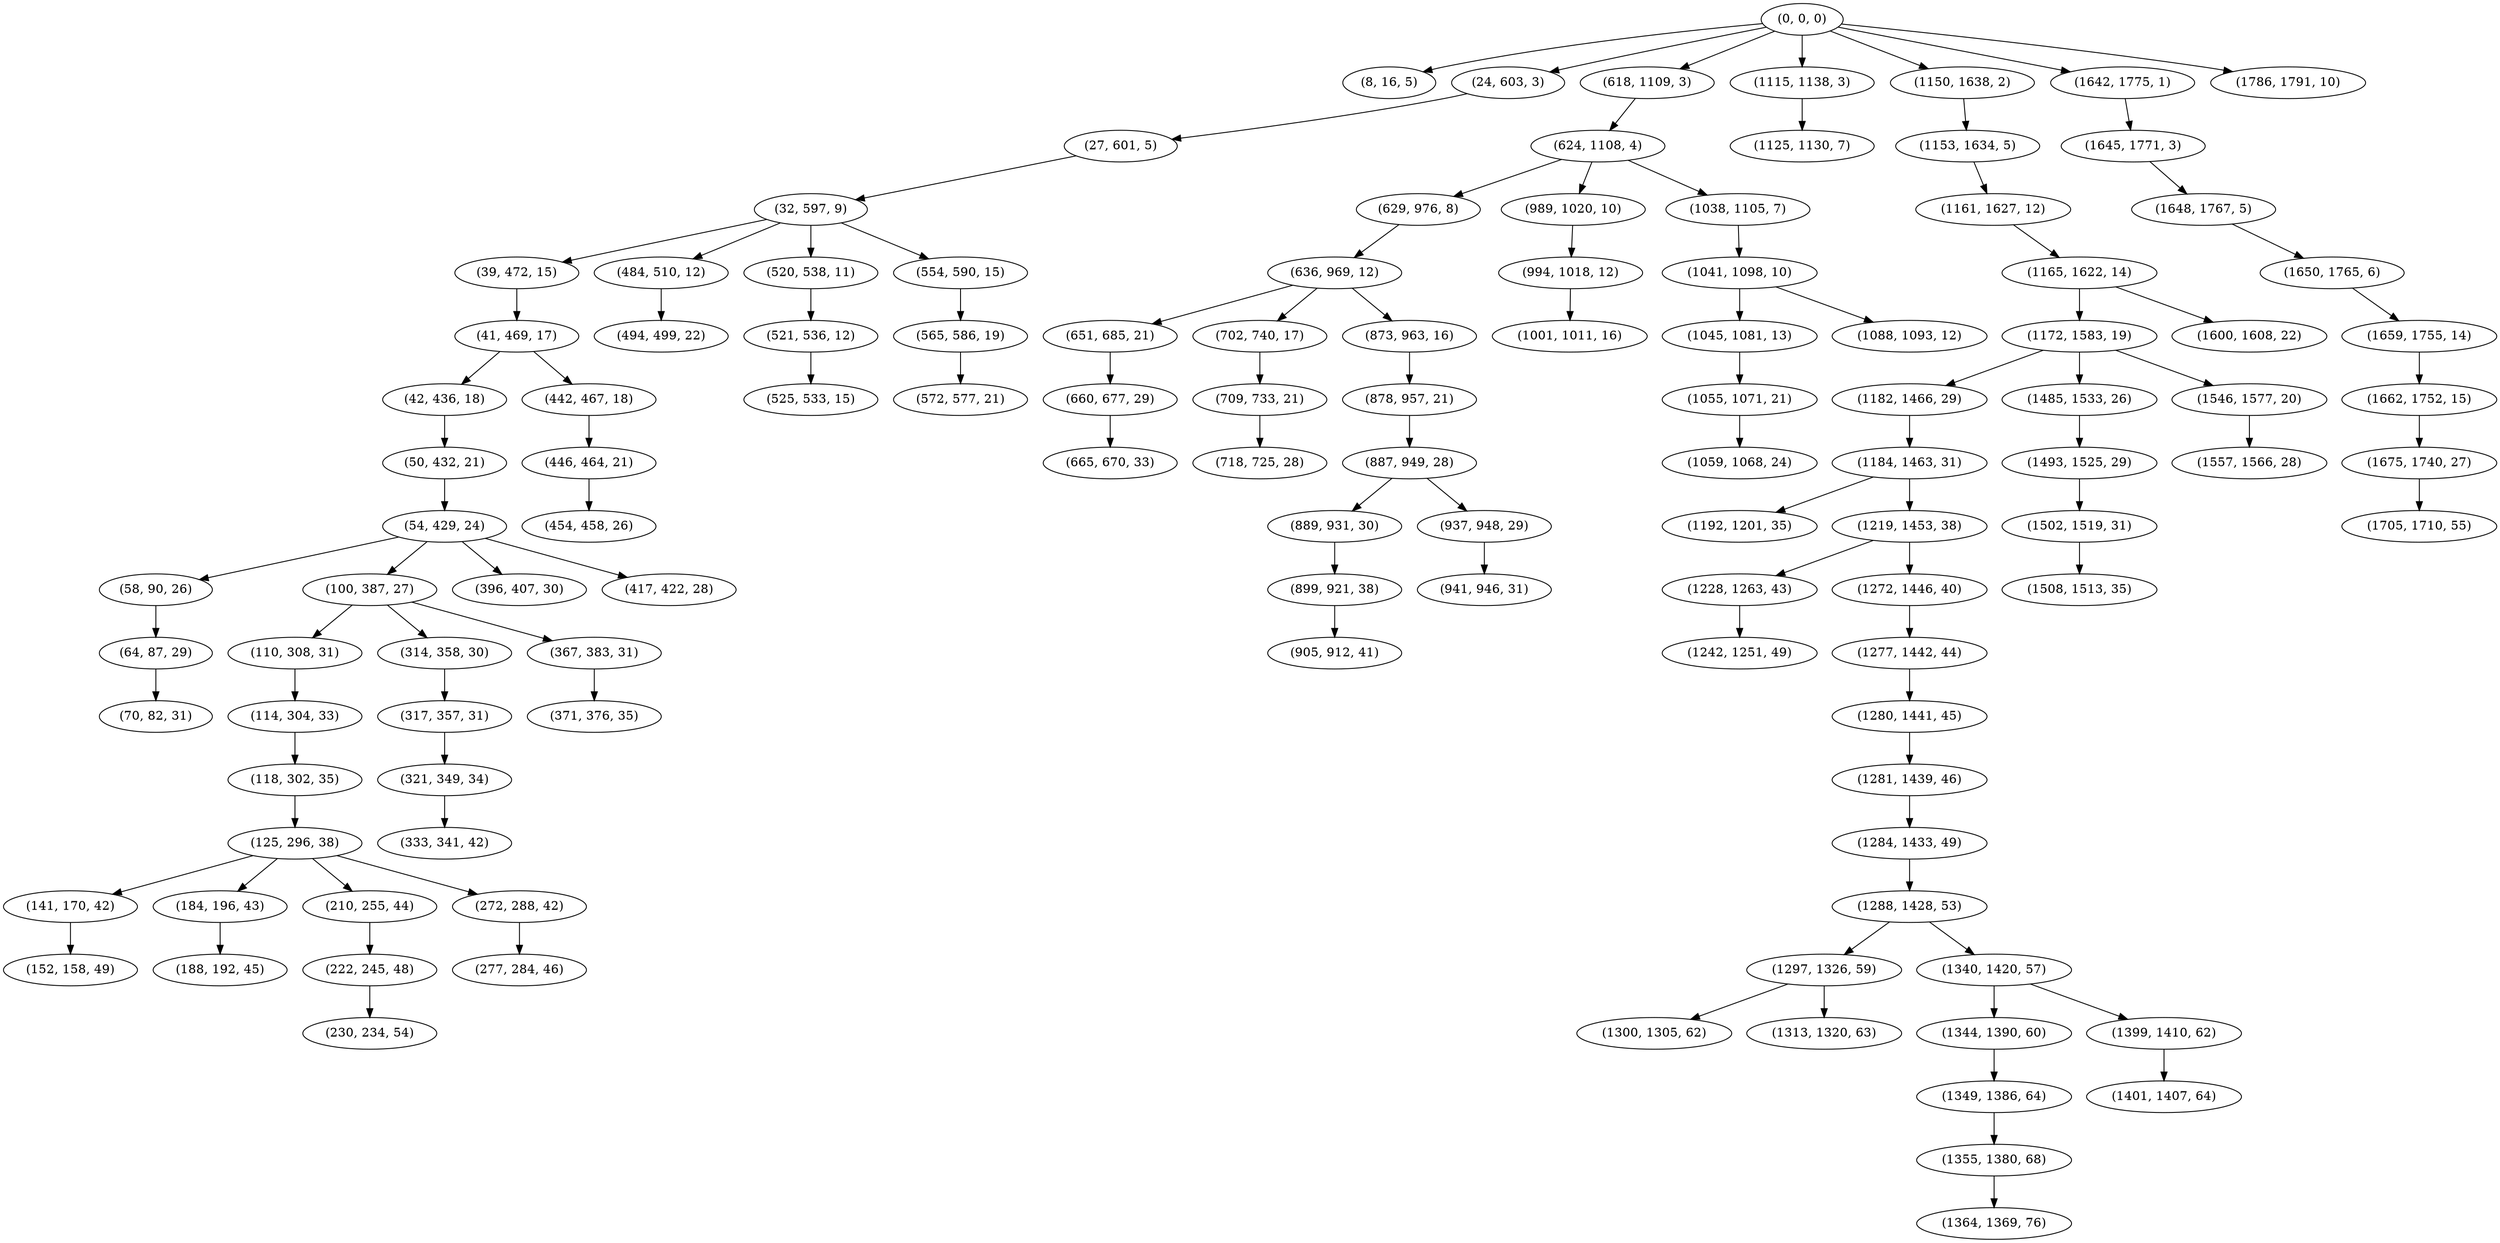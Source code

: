 digraph tree {
    "(0, 0, 0)";
    "(8, 16, 5)";
    "(24, 603, 3)";
    "(27, 601, 5)";
    "(32, 597, 9)";
    "(39, 472, 15)";
    "(41, 469, 17)";
    "(42, 436, 18)";
    "(50, 432, 21)";
    "(54, 429, 24)";
    "(58, 90, 26)";
    "(64, 87, 29)";
    "(70, 82, 31)";
    "(100, 387, 27)";
    "(110, 308, 31)";
    "(114, 304, 33)";
    "(118, 302, 35)";
    "(125, 296, 38)";
    "(141, 170, 42)";
    "(152, 158, 49)";
    "(184, 196, 43)";
    "(188, 192, 45)";
    "(210, 255, 44)";
    "(222, 245, 48)";
    "(230, 234, 54)";
    "(272, 288, 42)";
    "(277, 284, 46)";
    "(314, 358, 30)";
    "(317, 357, 31)";
    "(321, 349, 34)";
    "(333, 341, 42)";
    "(367, 383, 31)";
    "(371, 376, 35)";
    "(396, 407, 30)";
    "(417, 422, 28)";
    "(442, 467, 18)";
    "(446, 464, 21)";
    "(454, 458, 26)";
    "(484, 510, 12)";
    "(494, 499, 22)";
    "(520, 538, 11)";
    "(521, 536, 12)";
    "(525, 533, 15)";
    "(554, 590, 15)";
    "(565, 586, 19)";
    "(572, 577, 21)";
    "(618, 1109, 3)";
    "(624, 1108, 4)";
    "(629, 976, 8)";
    "(636, 969, 12)";
    "(651, 685, 21)";
    "(660, 677, 29)";
    "(665, 670, 33)";
    "(702, 740, 17)";
    "(709, 733, 21)";
    "(718, 725, 28)";
    "(873, 963, 16)";
    "(878, 957, 21)";
    "(887, 949, 28)";
    "(889, 931, 30)";
    "(899, 921, 38)";
    "(905, 912, 41)";
    "(937, 948, 29)";
    "(941, 946, 31)";
    "(989, 1020, 10)";
    "(994, 1018, 12)";
    "(1001, 1011, 16)";
    "(1038, 1105, 7)";
    "(1041, 1098, 10)";
    "(1045, 1081, 13)";
    "(1055, 1071, 21)";
    "(1059, 1068, 24)";
    "(1088, 1093, 12)";
    "(1115, 1138, 3)";
    "(1125, 1130, 7)";
    "(1150, 1638, 2)";
    "(1153, 1634, 5)";
    "(1161, 1627, 12)";
    "(1165, 1622, 14)";
    "(1172, 1583, 19)";
    "(1182, 1466, 29)";
    "(1184, 1463, 31)";
    "(1192, 1201, 35)";
    "(1219, 1453, 38)";
    "(1228, 1263, 43)";
    "(1242, 1251, 49)";
    "(1272, 1446, 40)";
    "(1277, 1442, 44)";
    "(1280, 1441, 45)";
    "(1281, 1439, 46)";
    "(1284, 1433, 49)";
    "(1288, 1428, 53)";
    "(1297, 1326, 59)";
    "(1300, 1305, 62)";
    "(1313, 1320, 63)";
    "(1340, 1420, 57)";
    "(1344, 1390, 60)";
    "(1349, 1386, 64)";
    "(1355, 1380, 68)";
    "(1364, 1369, 76)";
    "(1399, 1410, 62)";
    "(1401, 1407, 64)";
    "(1485, 1533, 26)";
    "(1493, 1525, 29)";
    "(1502, 1519, 31)";
    "(1508, 1513, 35)";
    "(1546, 1577, 20)";
    "(1557, 1566, 28)";
    "(1600, 1608, 22)";
    "(1642, 1775, 1)";
    "(1645, 1771, 3)";
    "(1648, 1767, 5)";
    "(1650, 1765, 6)";
    "(1659, 1755, 14)";
    "(1662, 1752, 15)";
    "(1675, 1740, 27)";
    "(1705, 1710, 55)";
    "(1786, 1791, 10)";
    "(0, 0, 0)" -> "(8, 16, 5)";
    "(0, 0, 0)" -> "(24, 603, 3)";
    "(0, 0, 0)" -> "(618, 1109, 3)";
    "(0, 0, 0)" -> "(1115, 1138, 3)";
    "(0, 0, 0)" -> "(1150, 1638, 2)";
    "(0, 0, 0)" -> "(1642, 1775, 1)";
    "(0, 0, 0)" -> "(1786, 1791, 10)";
    "(24, 603, 3)" -> "(27, 601, 5)";
    "(27, 601, 5)" -> "(32, 597, 9)";
    "(32, 597, 9)" -> "(39, 472, 15)";
    "(32, 597, 9)" -> "(484, 510, 12)";
    "(32, 597, 9)" -> "(520, 538, 11)";
    "(32, 597, 9)" -> "(554, 590, 15)";
    "(39, 472, 15)" -> "(41, 469, 17)";
    "(41, 469, 17)" -> "(42, 436, 18)";
    "(41, 469, 17)" -> "(442, 467, 18)";
    "(42, 436, 18)" -> "(50, 432, 21)";
    "(50, 432, 21)" -> "(54, 429, 24)";
    "(54, 429, 24)" -> "(58, 90, 26)";
    "(54, 429, 24)" -> "(100, 387, 27)";
    "(54, 429, 24)" -> "(396, 407, 30)";
    "(54, 429, 24)" -> "(417, 422, 28)";
    "(58, 90, 26)" -> "(64, 87, 29)";
    "(64, 87, 29)" -> "(70, 82, 31)";
    "(100, 387, 27)" -> "(110, 308, 31)";
    "(100, 387, 27)" -> "(314, 358, 30)";
    "(100, 387, 27)" -> "(367, 383, 31)";
    "(110, 308, 31)" -> "(114, 304, 33)";
    "(114, 304, 33)" -> "(118, 302, 35)";
    "(118, 302, 35)" -> "(125, 296, 38)";
    "(125, 296, 38)" -> "(141, 170, 42)";
    "(125, 296, 38)" -> "(184, 196, 43)";
    "(125, 296, 38)" -> "(210, 255, 44)";
    "(125, 296, 38)" -> "(272, 288, 42)";
    "(141, 170, 42)" -> "(152, 158, 49)";
    "(184, 196, 43)" -> "(188, 192, 45)";
    "(210, 255, 44)" -> "(222, 245, 48)";
    "(222, 245, 48)" -> "(230, 234, 54)";
    "(272, 288, 42)" -> "(277, 284, 46)";
    "(314, 358, 30)" -> "(317, 357, 31)";
    "(317, 357, 31)" -> "(321, 349, 34)";
    "(321, 349, 34)" -> "(333, 341, 42)";
    "(367, 383, 31)" -> "(371, 376, 35)";
    "(442, 467, 18)" -> "(446, 464, 21)";
    "(446, 464, 21)" -> "(454, 458, 26)";
    "(484, 510, 12)" -> "(494, 499, 22)";
    "(520, 538, 11)" -> "(521, 536, 12)";
    "(521, 536, 12)" -> "(525, 533, 15)";
    "(554, 590, 15)" -> "(565, 586, 19)";
    "(565, 586, 19)" -> "(572, 577, 21)";
    "(618, 1109, 3)" -> "(624, 1108, 4)";
    "(624, 1108, 4)" -> "(629, 976, 8)";
    "(624, 1108, 4)" -> "(989, 1020, 10)";
    "(624, 1108, 4)" -> "(1038, 1105, 7)";
    "(629, 976, 8)" -> "(636, 969, 12)";
    "(636, 969, 12)" -> "(651, 685, 21)";
    "(636, 969, 12)" -> "(702, 740, 17)";
    "(636, 969, 12)" -> "(873, 963, 16)";
    "(651, 685, 21)" -> "(660, 677, 29)";
    "(660, 677, 29)" -> "(665, 670, 33)";
    "(702, 740, 17)" -> "(709, 733, 21)";
    "(709, 733, 21)" -> "(718, 725, 28)";
    "(873, 963, 16)" -> "(878, 957, 21)";
    "(878, 957, 21)" -> "(887, 949, 28)";
    "(887, 949, 28)" -> "(889, 931, 30)";
    "(887, 949, 28)" -> "(937, 948, 29)";
    "(889, 931, 30)" -> "(899, 921, 38)";
    "(899, 921, 38)" -> "(905, 912, 41)";
    "(937, 948, 29)" -> "(941, 946, 31)";
    "(989, 1020, 10)" -> "(994, 1018, 12)";
    "(994, 1018, 12)" -> "(1001, 1011, 16)";
    "(1038, 1105, 7)" -> "(1041, 1098, 10)";
    "(1041, 1098, 10)" -> "(1045, 1081, 13)";
    "(1041, 1098, 10)" -> "(1088, 1093, 12)";
    "(1045, 1081, 13)" -> "(1055, 1071, 21)";
    "(1055, 1071, 21)" -> "(1059, 1068, 24)";
    "(1115, 1138, 3)" -> "(1125, 1130, 7)";
    "(1150, 1638, 2)" -> "(1153, 1634, 5)";
    "(1153, 1634, 5)" -> "(1161, 1627, 12)";
    "(1161, 1627, 12)" -> "(1165, 1622, 14)";
    "(1165, 1622, 14)" -> "(1172, 1583, 19)";
    "(1165, 1622, 14)" -> "(1600, 1608, 22)";
    "(1172, 1583, 19)" -> "(1182, 1466, 29)";
    "(1172, 1583, 19)" -> "(1485, 1533, 26)";
    "(1172, 1583, 19)" -> "(1546, 1577, 20)";
    "(1182, 1466, 29)" -> "(1184, 1463, 31)";
    "(1184, 1463, 31)" -> "(1192, 1201, 35)";
    "(1184, 1463, 31)" -> "(1219, 1453, 38)";
    "(1219, 1453, 38)" -> "(1228, 1263, 43)";
    "(1219, 1453, 38)" -> "(1272, 1446, 40)";
    "(1228, 1263, 43)" -> "(1242, 1251, 49)";
    "(1272, 1446, 40)" -> "(1277, 1442, 44)";
    "(1277, 1442, 44)" -> "(1280, 1441, 45)";
    "(1280, 1441, 45)" -> "(1281, 1439, 46)";
    "(1281, 1439, 46)" -> "(1284, 1433, 49)";
    "(1284, 1433, 49)" -> "(1288, 1428, 53)";
    "(1288, 1428, 53)" -> "(1297, 1326, 59)";
    "(1288, 1428, 53)" -> "(1340, 1420, 57)";
    "(1297, 1326, 59)" -> "(1300, 1305, 62)";
    "(1297, 1326, 59)" -> "(1313, 1320, 63)";
    "(1340, 1420, 57)" -> "(1344, 1390, 60)";
    "(1340, 1420, 57)" -> "(1399, 1410, 62)";
    "(1344, 1390, 60)" -> "(1349, 1386, 64)";
    "(1349, 1386, 64)" -> "(1355, 1380, 68)";
    "(1355, 1380, 68)" -> "(1364, 1369, 76)";
    "(1399, 1410, 62)" -> "(1401, 1407, 64)";
    "(1485, 1533, 26)" -> "(1493, 1525, 29)";
    "(1493, 1525, 29)" -> "(1502, 1519, 31)";
    "(1502, 1519, 31)" -> "(1508, 1513, 35)";
    "(1546, 1577, 20)" -> "(1557, 1566, 28)";
    "(1642, 1775, 1)" -> "(1645, 1771, 3)";
    "(1645, 1771, 3)" -> "(1648, 1767, 5)";
    "(1648, 1767, 5)" -> "(1650, 1765, 6)";
    "(1650, 1765, 6)" -> "(1659, 1755, 14)";
    "(1659, 1755, 14)" -> "(1662, 1752, 15)";
    "(1662, 1752, 15)" -> "(1675, 1740, 27)";
    "(1675, 1740, 27)" -> "(1705, 1710, 55)";
}
